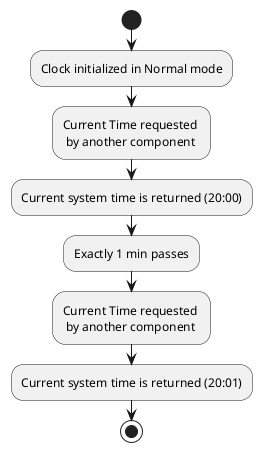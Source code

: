 @startuml
start
:Clock initialized in Normal mode;

:Current Time requested \n by another component;

:Current system time is returned (20:00);

:Exactly 1 min passes;

:Current Time requested \n by another component;

:Current system time is returned (20:01);

stop
@enduml
